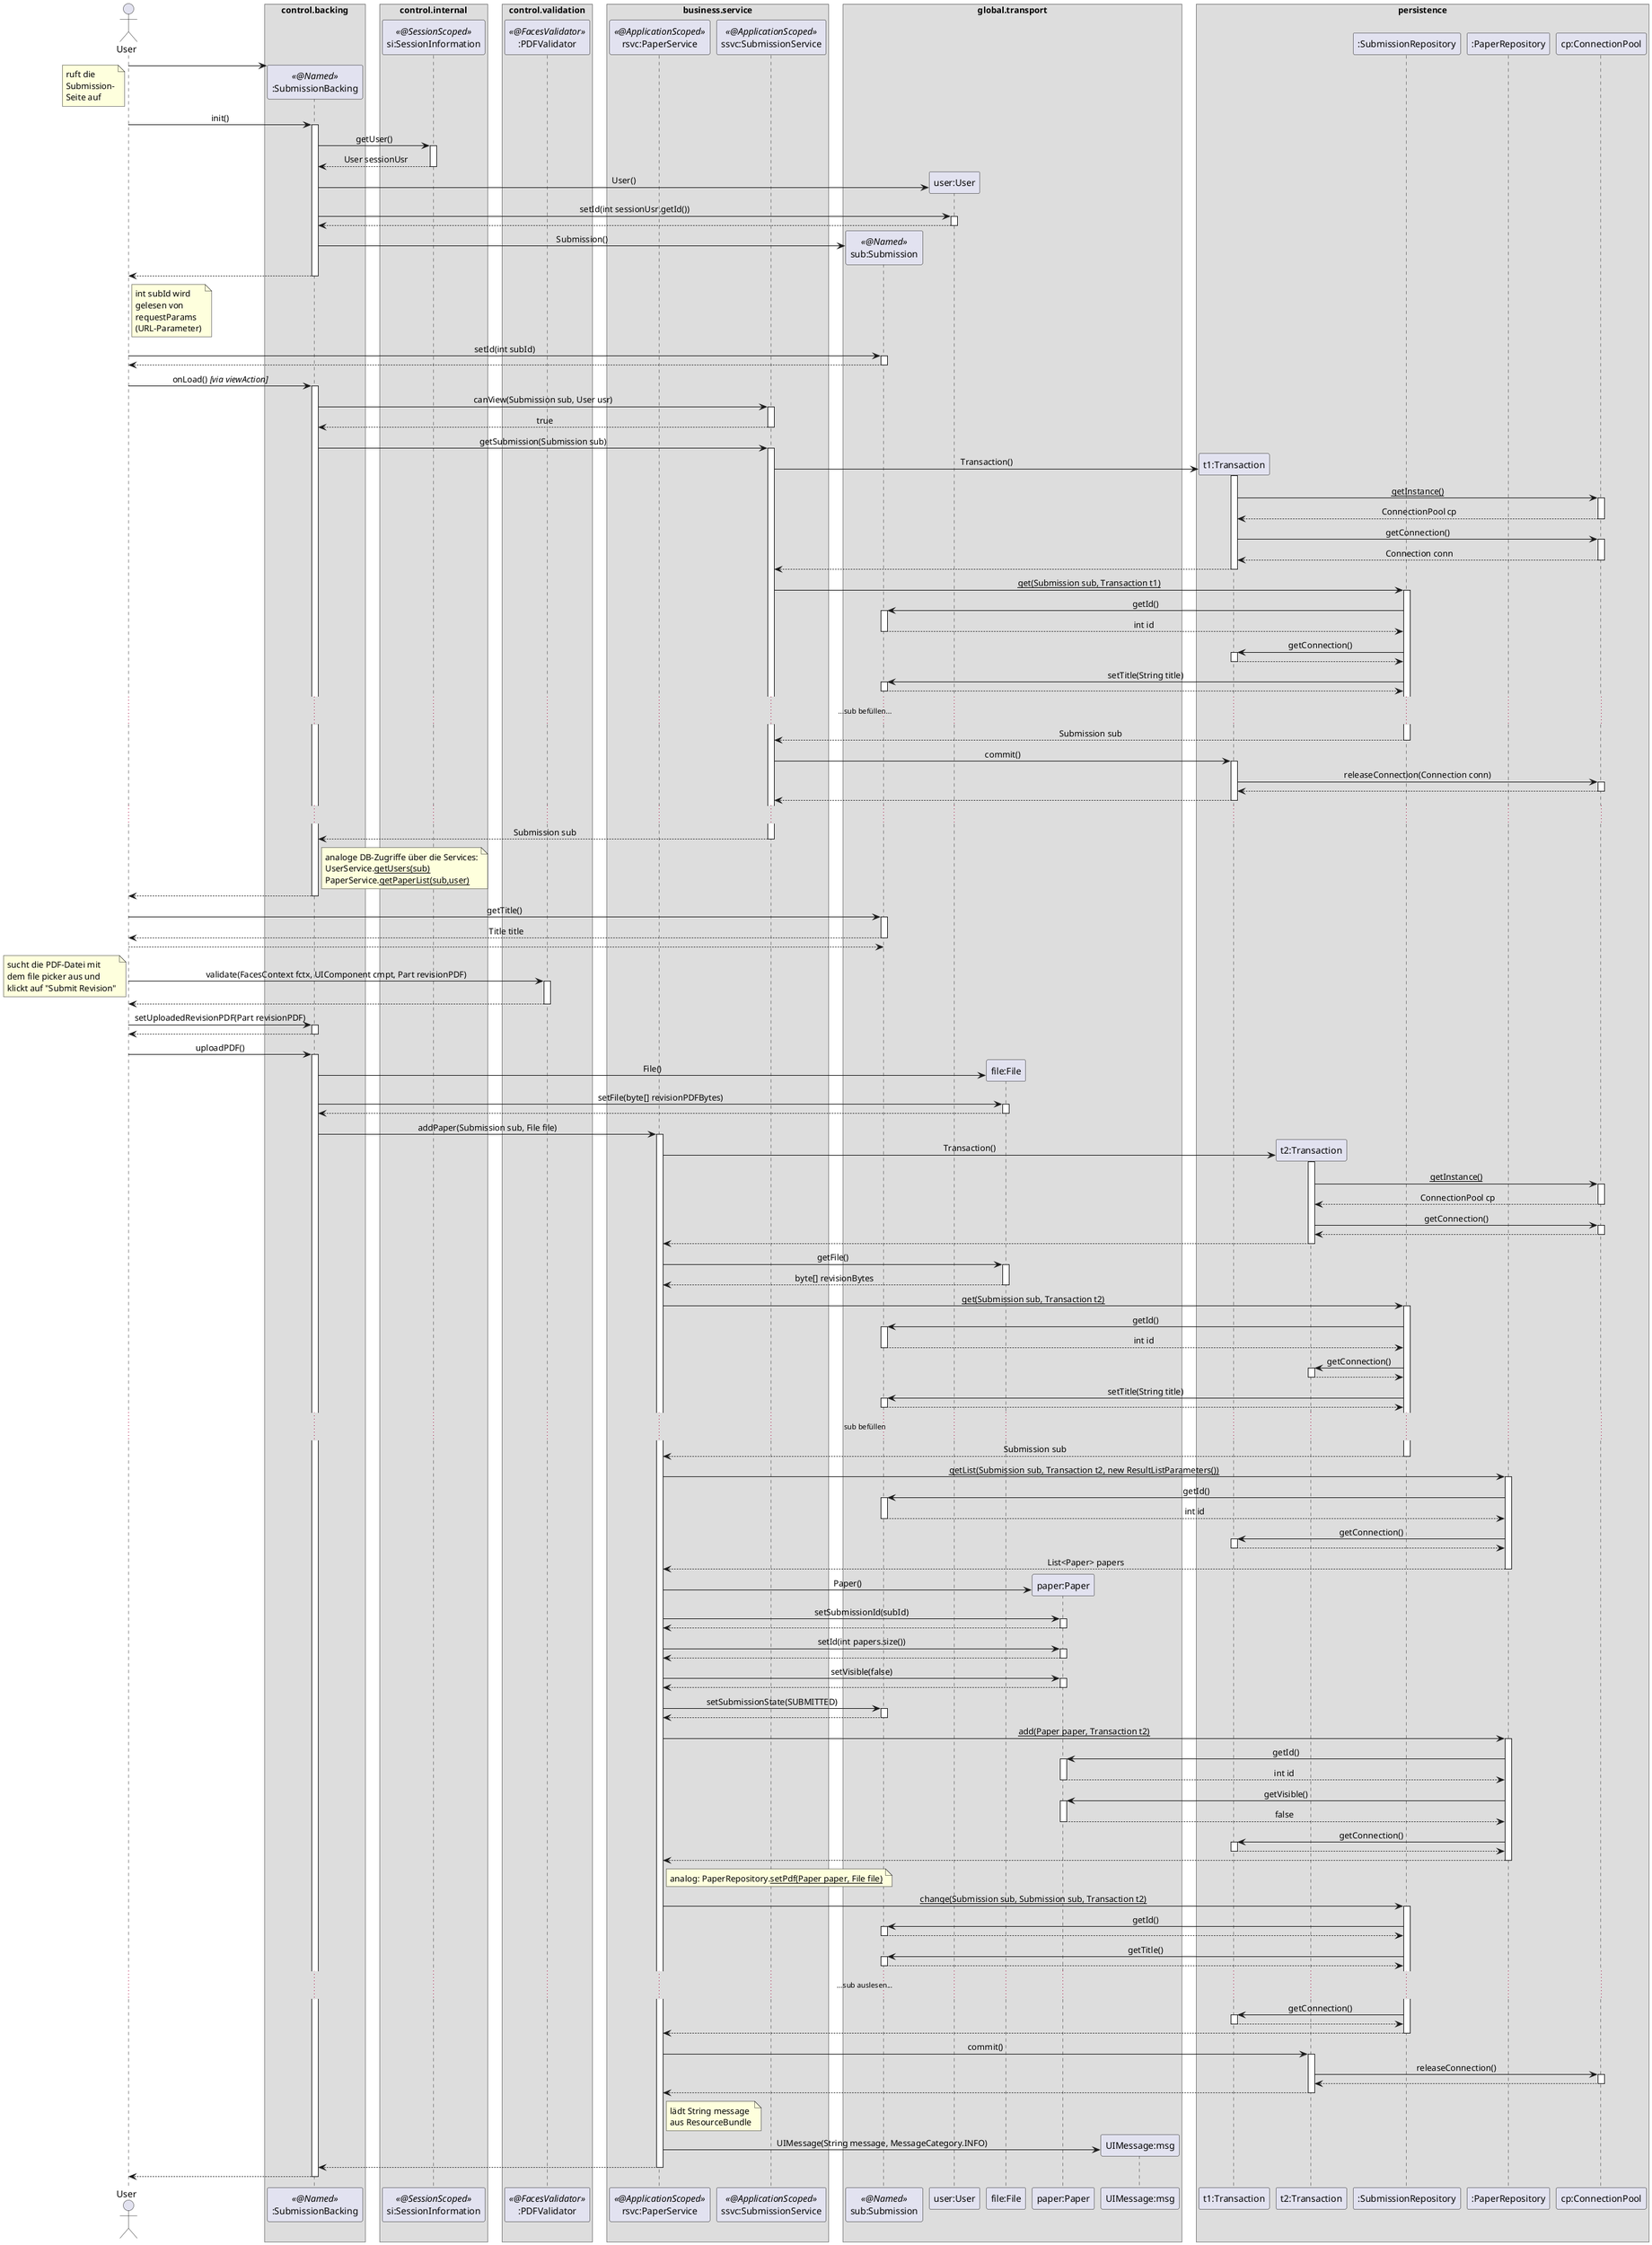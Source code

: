 @startuml
'https://plantuml.com/sequence-diagram

'!theme aws-orange
skinparam sequenceMessageAlign center
skinparam BoxPadding 10
'skinparam LifelineStrategy nosolid
'autonumber
'autoactivate on
'hide footbox

actor User as user

box "control.backing"
    participant ":SubmissionBacking" as sb << @Named >>
end box
'box "???"
'    participant ":ResourceBundle" as rscBundle
'end box
box "control.internal"
    participant "si:SessionInformation" as si << @SessionScoped >>
end box
box "control.validation"
    participant ":PDFValidator" as pdfv << @FacesValidator >>
end box
box "business.service"
    participant "rsvc:PaperService" as rsvc << @ApplicationScoped >>
    participant "ssvc:SubmissionService" as ssvc << @ApplicationScoped >>
end box
box "global.transport"
    participant "sub:Submission" as sub << @Named >>
    participant "user:User" as usr
    participant "file:File" as file
    participant "paper:Paper" as paper
    participant "UIMessage:msg" as msg
end box
box persistence
    participant "t1:Transaction" as t1
    participant "t2:Transaction" as t2
    participant ":SubmissionRepository" as sr
    participant ":PaperRepository" as pr
    participant "cp:ConnectionPool" as cp
end box

create sb
user -> sb
note left
    ruft die
    Submission-
    Seite auf
end note
user -> sb : init()
activate sb
    sb -> si ++ : getUser()
    return User sessionUsr
    sb -> usr ** : User()
    sb -> usr ++ : setId(int sessionUsr.getId())
    return
    sb -> sub ** : Submission()
return

note right of user
    int subId wird
    gelesen von
    requestParams
    (URL-Parameter)
end note
user -> sub ++ : setId(int subId)
return


user -> sb ++ : onLoad() //[via viewAction]//
    sb -> ssvc ++ : canView(Submission sub, User usr)
    return true

    sb -> ssvc : getSubmission(Submission sub)
    activate ssvc
        ssvc -> t1 ** : Transaction()
        activate t1
            t1 -> cp : __getInstance()__
            activate cp
            return ConnectionPool cp
            t1 -> cp : getConnection()
            activate cp
            return Connection conn
        return
        ssvc -> sr : __get(Submission sub, Transaction t1)__
        activate sr
            sr -> sub : getId()
            activate sub
            return int id
            sr -> t1 ++ : getConnection()
            return
            sr -> sub : setTitle(String title)
            activate sub
            return
            ......sub befüllen......
        return Submission sub
        ssvc -> t1 ++ : commit()
            t1 -> cp ++ : releaseConnection(Connection conn)
            return
        return
'        destroy t1
        ......
    return Submission sub

    note right of sb
        analoge DB-Zugriffe über die Services:
        UserService.__getUsers(sub)__
        PaperService.__getPaperList(sub,user)__
    end note

return

user -> sub ++ : getTitle()
return Title title
return

user -> pdfv ++ : validate(FacesContext fctx, UIComponent cmpt, Part revisionPDF)
note left
    sucht die PDF-Datei mit
    dem file picker aus und
    klickt auf "Submit Revision"
end note
return
user -> sb ++ : setUploadedRevisionPDF(Part revisionPDF)
return

user -> sb : uploadPDF()
activate sb
    sb -> file ** : File()
    sb -> file ++ : setFile(byte[] revisionPDFBytes)
    return

    sb -> rsvc : addPaper(Submission sub, File file)
    activate rsvc
        rsvc -> t2 ** : Transaction()
        activate t2
            t2 -> cp : __getInstance()__
            activate cp
            return ConnectionPool cp
            t2 -> cp : getConnection()
            activate cp
            return
        return

        rsvc -> file ++ : getFile()
        return byte[] revisionBytes

        rsvc -> sr : __get(Submission sub, Transaction t2)__
        activate sr
            sr -> sub : getId()
            activate sub
            return int id
            sr -> t2 ++ : getConnection()
            return
            sr -> sub : setTitle(String title)
            activate sub
            return
            ...sub befüllen...
        return Submission sub
        rsvc -> pr ++ : __getList(Submission sub, Transaction t2, new ResultListParameters())__
            pr -> sub ++ : getId()
            return int id
            pr -> t1 ++ : getConnection()
            return
        return List<Paper> papers
        rsvc -> paper ** : Paper()
        rsvc -> paper : setSubmissionId(subId)
        activate paper
        return
        rsvc -> paper : setId(int papers.size())
        activate paper
        return
        rsvc -> paper ++ : setVisible(false)
        return
        rsvc -> sub ++ : setSubmissionState(SUBMITTED)
        return

        rsvc -> pr ++ : __add(Paper paper, Transaction t2)__
            pr -> paper ++ : getId()
            return int id
            pr -> paper ++ : getVisible()
            return false
            pr -> t1 ++ : getConnection()
            return
        return
        note right of rsvc
            analog: PaperRepository.__setPdf(Paper paper, File file)__
        end note

        rsvc -> sr : __change(Submission sub, Submission sub, Transaction t2)__
        activate sr
            sr -> sub ++ : getId()
            return
            sr -> sub ++ : getTitle()
            return
            ......sub auslesen......
            sr -> t1 ++ : getConnection()
            return
        return

        rsvc -> t2 ++ : commit()
            t2 -> cp ++ : releaseConnection()
            return
        return

        note right of rsvc
            lädt String message
            aus ResourceBundle
        end note
        rsvc -> msg ** : UIMessage(String message, MessageCategory.INFO)

'        destroy t2
    return

'    subBacking -> rscBundle : getAddRevision\\\nConfirmationMsg()
'    activate rscBundle
'    return msg

return




@enduml